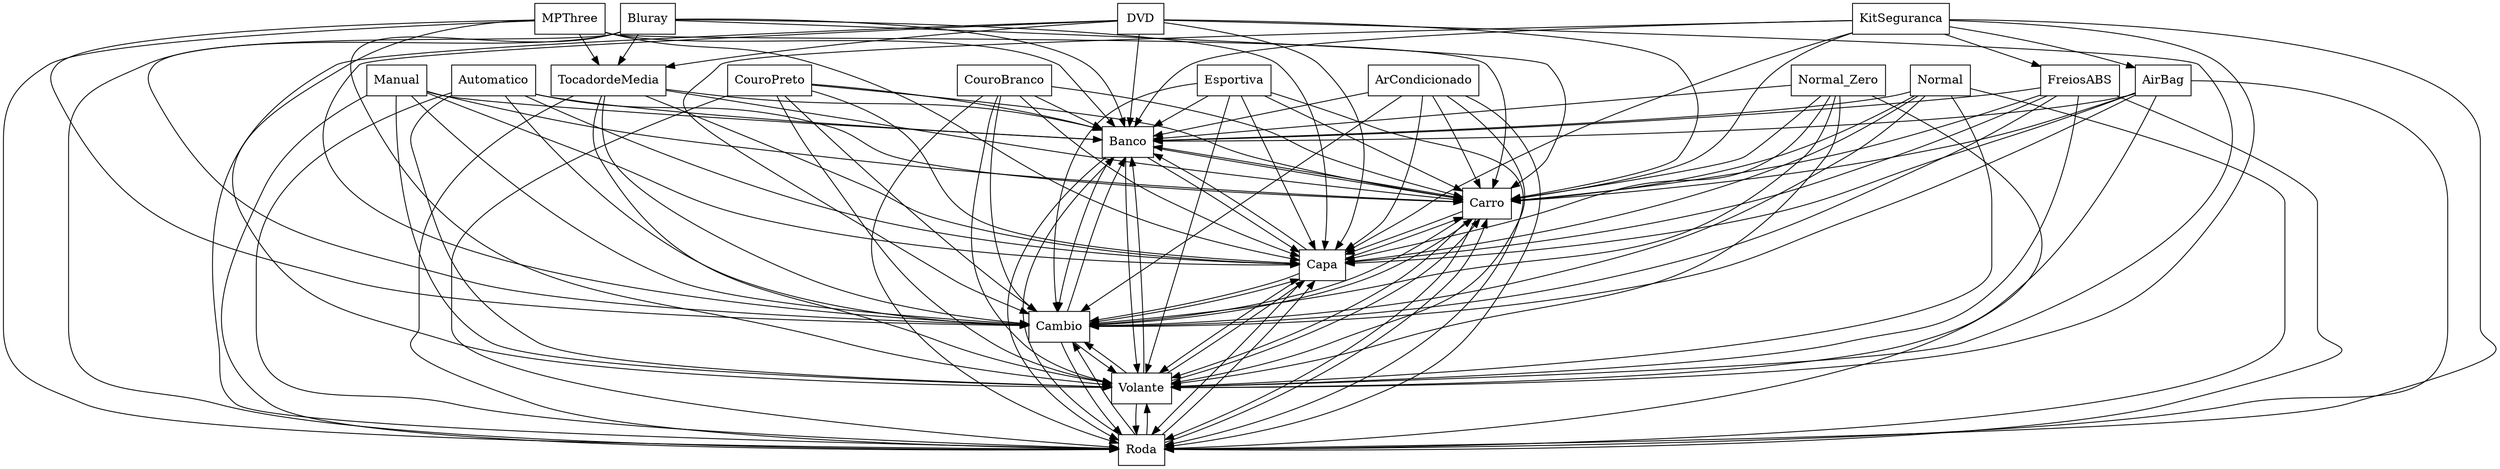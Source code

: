 digraph{
graph [rankdir=TB];
node [shape=box];
edge [arrowhead=normal];
0[label="ArCondicionado",]
1[label="TocadordeMedia",]
2[label="CouroPreto",]
3[label="MPThree",]
4[label="Banco",]
5[label="Manual",]
6[label="Carro",]
7[label="Automatico",]
8[label="Bluray",]
9[label="FreiosABS",]
10[label="Roda",]
11[label="DVD",]
12[label="Volante",]
13[label="Normal_Zero",]
14[label="Normal",]
15[label="AirBag",]
16[label="KitSeguranca",]
17[label="CouroBranco",]
18[label="Cambio",]
19[label="Esportiva",]
20[label="Capa",]
0->4[label="",]
0->6[label="",]
0->10[label="",]
0->12[label="",]
0->18[label="",]
0->20[label="",]
1->4[label="",]
1->6[label="",]
1->10[label="",]
1->12[label="",]
1->18[label="",]
1->20[label="",]
2->4[label="",]
2->6[label="",]
2->10[label="",]
2->12[label="",]
2->18[label="",]
2->20[label="",]
3->1[label="",]
3->4[label="",]
3->6[label="",]
3->10[label="",]
3->12[label="",]
3->18[label="",]
3->20[label="",]
4->6[label="",]
4->10[label="",]
4->12[label="",]
4->18[label="",]
4->20[label="",]
5->4[label="",]
5->6[label="",]
5->10[label="",]
5->12[label="",]
5->18[label="",]
5->20[label="",]
6->4[label="",]
6->10[label="",]
6->12[label="",]
6->18[label="",]
6->20[label="",]
7->4[label="",]
7->6[label="",]
7->10[label="",]
7->12[label="",]
7->18[label="",]
7->20[label="",]
8->1[label="",]
8->4[label="",]
8->6[label="",]
8->10[label="",]
8->12[label="",]
8->18[label="",]
8->20[label="",]
9->4[label="",]
9->6[label="",]
9->10[label="",]
9->12[label="",]
9->18[label="",]
9->20[label="",]
10->4[label="",]
10->6[label="",]
10->12[label="",]
10->18[label="",]
10->20[label="",]
11->1[label="",]
11->4[label="",]
11->6[label="",]
11->10[label="",]
11->12[label="",]
11->18[label="",]
11->20[label="",]
12->4[label="",]
12->6[label="",]
12->10[label="",]
12->18[label="",]
12->20[label="",]
13->4[label="",]
13->6[label="",]
13->10[label="",]
13->12[label="",]
13->18[label="",]
13->20[label="",]
14->4[label="",]
14->6[label="",]
14->10[label="",]
14->12[label="",]
14->18[label="",]
14->20[label="",]
15->4[label="",]
15->6[label="",]
15->10[label="",]
15->12[label="",]
15->18[label="",]
15->20[label="",]
16->4[label="",]
16->6[label="",]
16->9[label="",]
16->10[label="",]
16->12[label="",]
16->15[label="",]
16->18[label="",]
16->20[label="",]
17->4[label="",]
17->6[label="",]
17->10[label="",]
17->12[label="",]
17->18[label="",]
17->20[label="",]
18->4[label="",]
18->6[label="",]
18->10[label="",]
18->12[label="",]
18->20[label="",]
19->4[label="",]
19->6[label="",]
19->10[label="",]
19->12[label="",]
19->18[label="",]
19->20[label="",]
20->4[label="",]
20->6[label="",]
20->10[label="",]
20->12[label="",]
20->18[label="",]
}
